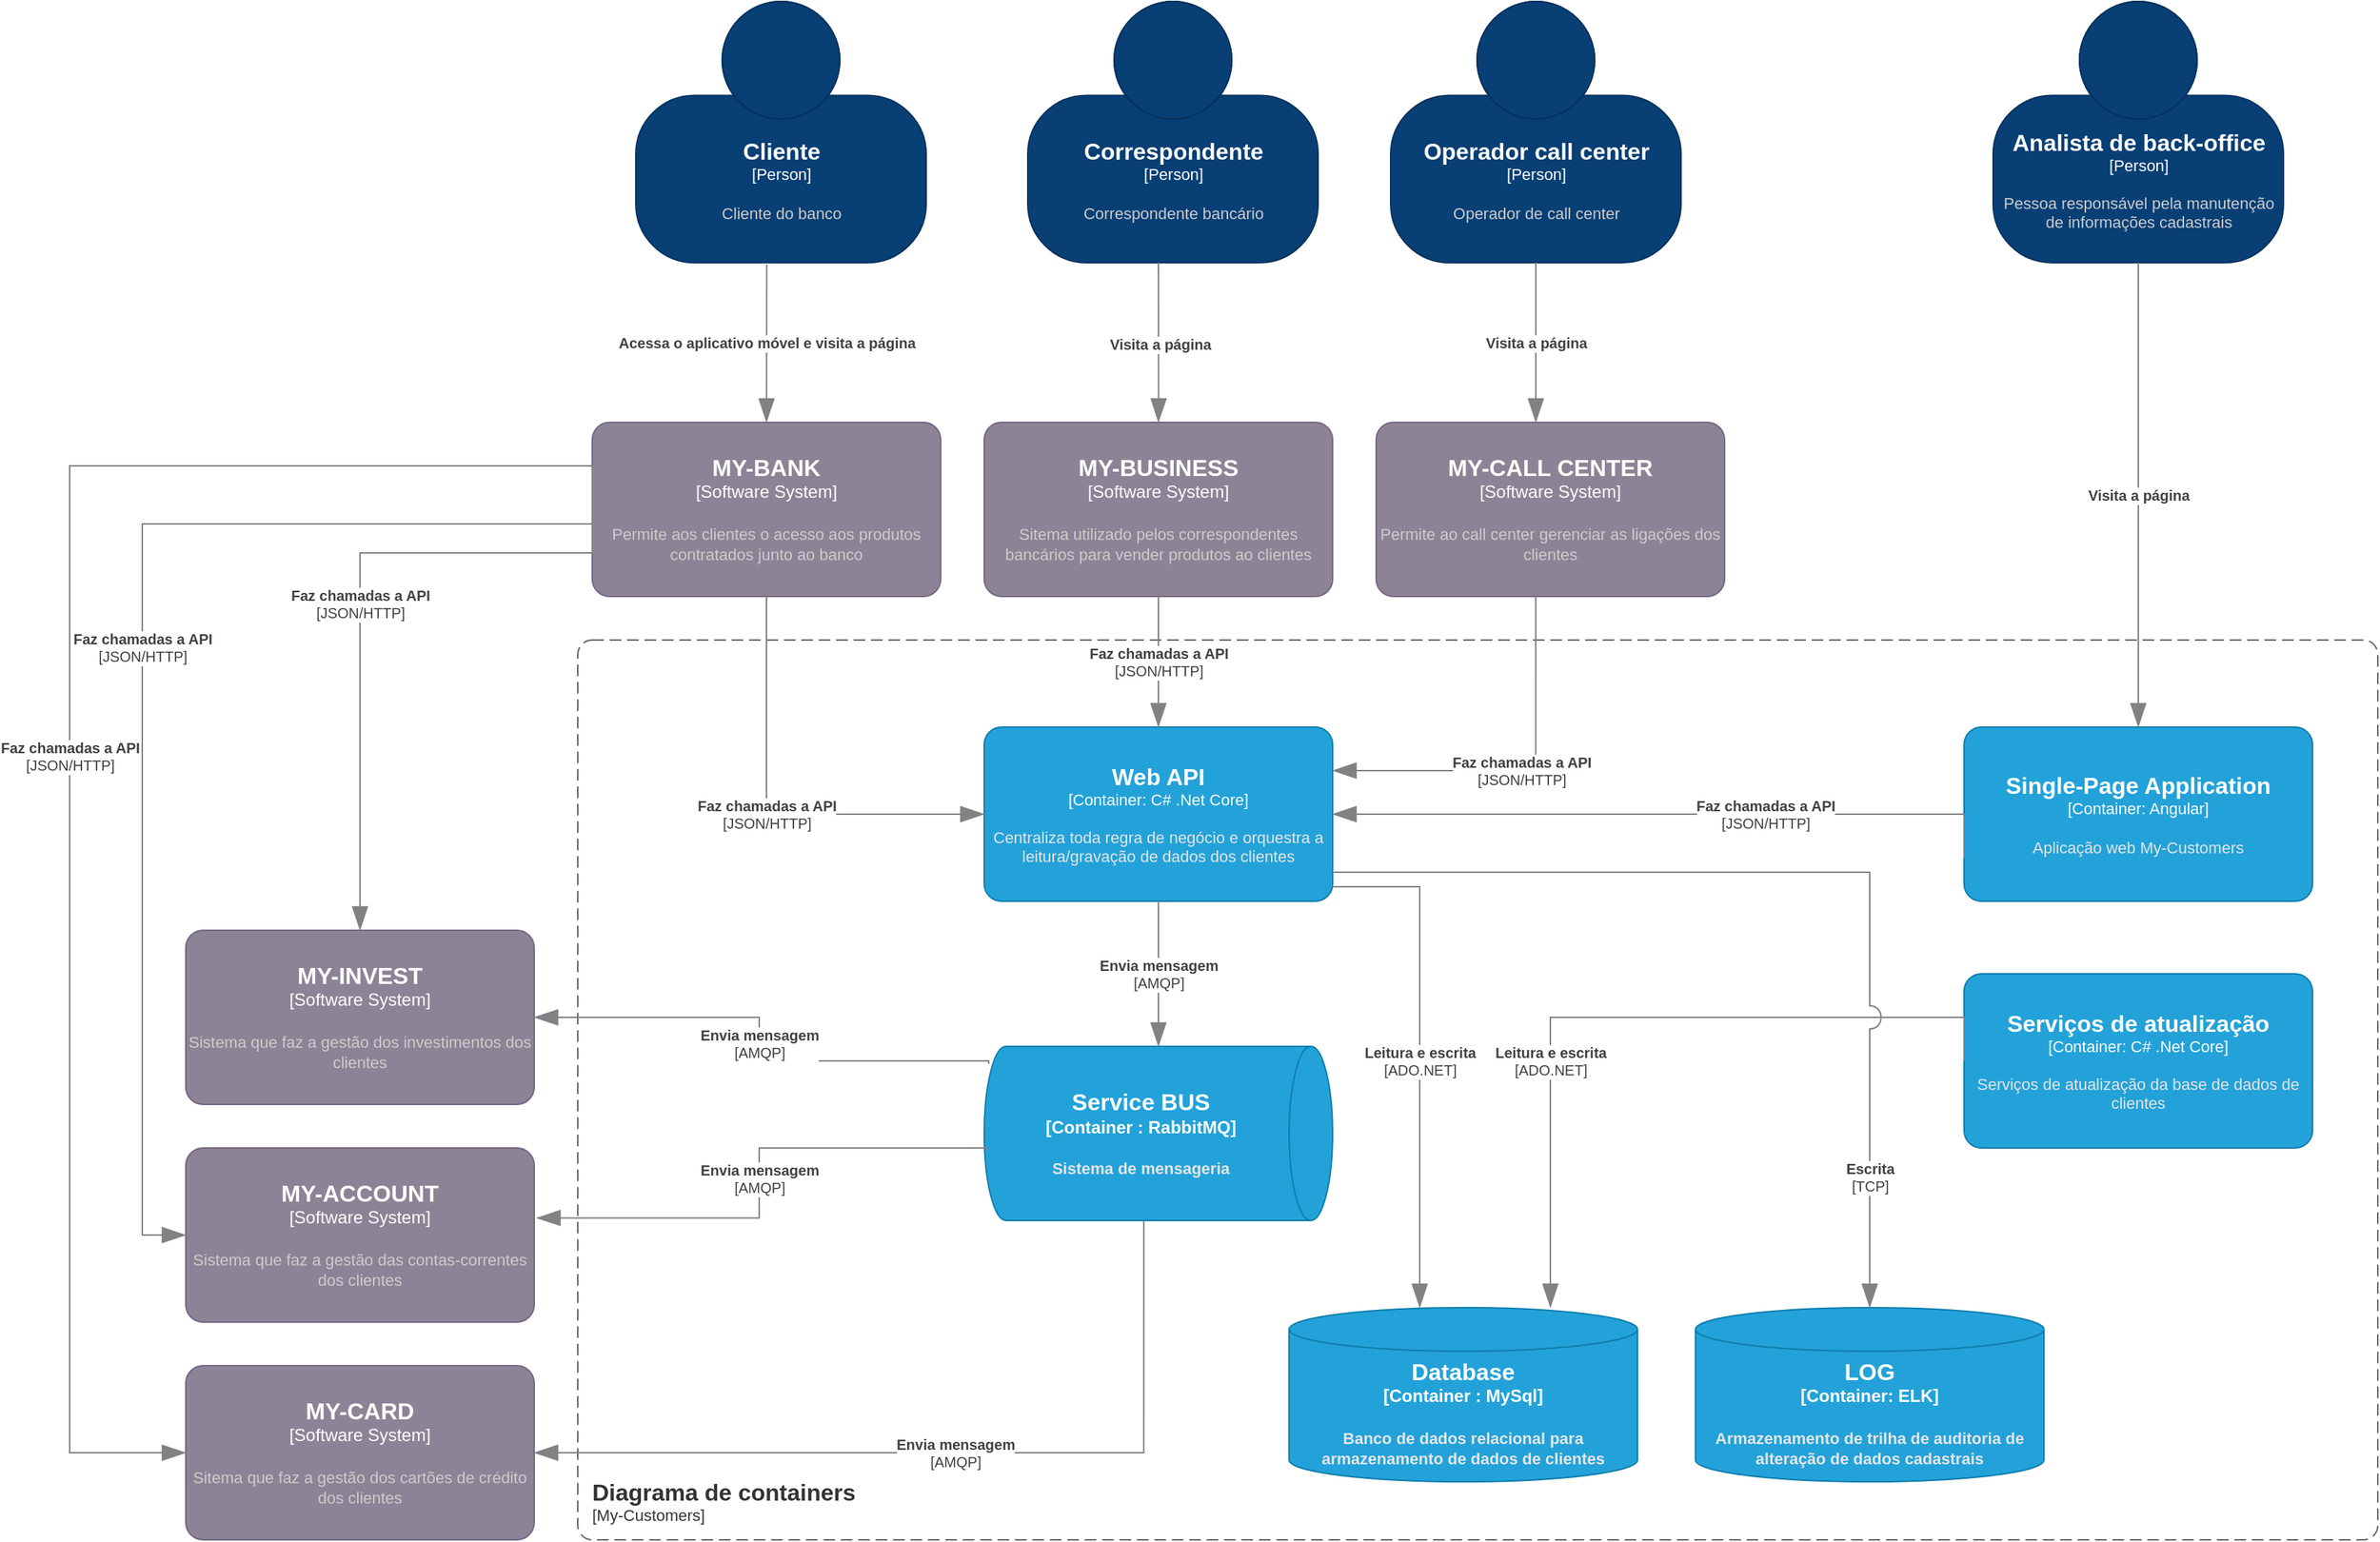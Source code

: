 <mxfile version="17.2.4" type="device"><diagram id="9oXVNt-VsmFm_445WyCn" name="Page-1"><mxGraphModel dx="2512" dy="1965" grid="1" gridSize="10" guides="1" tooltips="1" connect="1" arrows="1" fold="1" page="1" pageScale="1" pageWidth="850" pageHeight="1100" math="0" shadow="0"><root><mxCell id="0"/><mxCell id="1" parent="0"/><object placeholders="1" c4Name="Diagrama de containers" c4Type="ContainerScopeBoundary" c4Application="My-Customers" label="&lt;font style=&quot;font-size: 16px&quot;&gt;&lt;b&gt;&lt;div style=&quot;text-align: left&quot;&gt;%c4Name%&lt;/div&gt;&lt;/b&gt;&lt;/font&gt;&lt;div style=&quot;text-align: left&quot;&gt;[%c4Application%]&lt;/div&gt;" id="f3MrkAFLjVXgGX73YaQv-1"><mxCell style="rounded=1;fontSize=11;whiteSpace=wrap;html=1;dashed=1;arcSize=20;fillColor=none;strokeColor=#666666;fontColor=#333333;labelBackgroundColor=none;align=left;verticalAlign=bottom;labelBorderColor=none;spacingTop=0;spacing=10;dashPattern=8 4;metaEdit=1;rotatable=0;perimeter=rectanglePerimeter;noLabel=0;labelPadding=0;allowArrows=0;connectable=0;expand=0;recursiveResize=0;editable=1;pointerEvents=0;absoluteArcSize=1;points=[[0.25,0,0],[0.5,0,0],[0.75,0,0],[1,0.25,0],[1,0.5,0],[1,0.75,0],[0.75,1,0],[0.5,1,0],[0.25,1,0],[0,0.75,0],[0,0.5,0],[0,0.25,0]];" parent="1" vertex="1"><mxGeometry x="80" y="30" width="1240" height="620" as="geometry"/></mxCell></object><object placeholders="1" c4Name="Web API" c4Type="Container" c4Technology="C# .Net Core" c4Description="Centraliza toda regra de negócio e orquestra a leitura/gravação de dados dos clientes" label="&lt;font style=&quot;font-size: 16px&quot;&gt;&lt;b&gt;%c4Name%&lt;/b&gt;&lt;/font&gt;&lt;div&gt;[%c4Type%: %c4Technology%]&lt;/div&gt;&lt;br&gt;&lt;div&gt;&lt;font style=&quot;font-size: 11px&quot;&gt;&lt;font color=&quot;#E6E6E6&quot;&gt;%c4Description%&lt;/font&gt;&lt;/div&gt;" id="f3MrkAFLjVXgGX73YaQv-2"><mxCell style="rounded=1;whiteSpace=wrap;html=1;fontSize=11;labelBackgroundColor=none;fillColor=#23A2D9;fontColor=#ffffff;align=center;arcSize=10;strokeColor=#0E7DAD;metaEdit=1;resizable=0;points=[[0.25,0,0],[0.5,0,0],[0.75,0,0],[1,0.25,0],[1,0.5,0],[1,0.75,0],[0.75,1,0],[0.5,1,0],[0.25,1,0],[0,0.75,0],[0,0.5,0],[0,0.25,0]];" parent="1" vertex="1"><mxGeometry x="360" y="90" width="240" height="120" as="geometry"/></mxCell></object><object placeholders="1" c4Name="Single-Page Application" c4Type="Container" c4Technology="Angular" c4Description="Aplicação web My-Customers" label="&lt;font style=&quot;font-size: 16px&quot;&gt;&lt;b&gt;%c4Name%&lt;/b&gt;&lt;/font&gt;&lt;div&gt;[%c4Type%: %c4Technology%]&lt;/div&gt;&lt;br&gt;&lt;div&gt;&lt;font style=&quot;font-size: 11px&quot;&gt;&lt;font color=&quot;#E6E6E6&quot;&gt;%c4Description%&lt;/font&gt;&lt;/div&gt;" id="f3MrkAFLjVXgGX73YaQv-3"><mxCell style="rounded=1;whiteSpace=wrap;html=1;fontSize=11;labelBackgroundColor=none;fillColor=#23A2D9;fontColor=#ffffff;align=center;arcSize=10;strokeColor=#0E7DAD;metaEdit=1;resizable=0;points=[[0.25,0,0],[0.5,0,0],[0.75,0,0],[1,0.25,0],[1,0.5,0],[1,0.75,0],[0.75,1,0],[0.5,1,0],[0.25,1,0],[0,0.75,0],[0,0.5,0],[0,0.25,0]];" parent="1" vertex="1"><mxGeometry x="1035" y="90" width="240" height="120" as="geometry"/></mxCell></object><object placeholders="1" c4Name="Serviços de atualização" c4Type="Container" c4Technology="C# .Net Core" c4Description="Serviços de atualização da base de dados de clientes" label="&lt;font style=&quot;font-size: 16px&quot;&gt;&lt;b&gt;%c4Name%&lt;/b&gt;&lt;/font&gt;&lt;div&gt;[%c4Type%: %c4Technology%]&lt;/div&gt;&lt;br&gt;&lt;div&gt;&lt;font style=&quot;font-size: 11px&quot;&gt;&lt;font color=&quot;#E6E6E6&quot;&gt;%c4Description%&lt;/font&gt;&lt;/div&gt;" id="f3MrkAFLjVXgGX73YaQv-4"><mxCell style="rounded=1;whiteSpace=wrap;html=1;fontSize=11;labelBackgroundColor=none;fillColor=#23A2D9;fontColor=#ffffff;align=center;arcSize=10;strokeColor=#0E7DAD;metaEdit=1;resizable=0;points=[[0.25,0,0],[0.5,0,0],[0.75,0,0],[1,0.25,0],[1,0.5,0],[1,0.75,0],[0.75,1,0],[0.5,1,0],[0.25,1,0],[0,0.75,0],[0,0.5,0],[0,0.25,0]];" parent="1" vertex="1"><mxGeometry x="1035" y="260" width="240" height="120" as="geometry"/></mxCell></object><object placeholders="1" c4Type="Service BUS" c4Container="Container " c4Technology="RabbitMQ" c4Description="Sistema de mensageria" label="&lt;font style=&quot;font-size: 16px&quot;&gt;&lt;b&gt;%c4Type%&lt;/font&gt;&lt;div&gt;[%c4Container%:&amp;nbsp;%c4Technology%]&lt;/div&gt;&lt;br&gt;&lt;div&gt;&lt;font style=&quot;font-size: 11px&quot;&gt;&lt;font color=&quot;#E6E6E6&quot;&gt;%c4Description%&lt;/font&gt;&lt;/div&gt;" id="f3MrkAFLjVXgGX73YaQv-6"><mxCell style="shape=cylinder3;size=15;direction=south;whiteSpace=wrap;html=1;boundedLbl=1;rounded=0;labelBackgroundColor=none;fillColor=#23A2D9;fontSize=12;fontColor=#ffffff;align=center;strokeColor=#0E7DAD;metaEdit=1;points=[[0.5,0,0],[1,0.25,0],[1,0.5,0],[1,0.75,0],[0.5,1,0],[0,0.75,0],[0,0.5,0],[0,0.25,0]];resizable=0;" parent="1" vertex="1"><mxGeometry x="360" y="310" width="240" height="120" as="geometry"/></mxCell></object><object placeholders="1" c4Type="Database" c4Container="Container " c4Technology="MySql" c4Description="Banco de dados relacional para armazenamento de dados de clientes" label="&lt;font style=&quot;font-size: 16px&quot;&gt;&lt;b&gt;%c4Type%&lt;/font&gt;&lt;div&gt;[%c4Container%:&amp;nbsp;%c4Technology%]&lt;/div&gt;&lt;br&gt;&lt;div&gt;&lt;font style=&quot;font-size: 11px&quot;&gt;&lt;font color=&quot;#E6E6E6&quot;&gt;%c4Description%&lt;/font&gt;&lt;/div&gt;" id="f3MrkAFLjVXgGX73YaQv-7"><mxCell style="shape=cylinder3;size=15;whiteSpace=wrap;html=1;boundedLbl=1;rounded=0;labelBackgroundColor=none;fillColor=#23A2D9;fontSize=12;fontColor=#ffffff;align=center;strokeColor=#0E7DAD;metaEdit=1;points=[[0.5,0,0],[1,0.25,0],[1,0.5,0],[1,0.75,0],[0.5,1,0],[0,0.75,0],[0,0.5,0],[0,0.25,0]];resizable=0;" parent="1" vertex="1"><mxGeometry x="570" y="490" width="240" height="120" as="geometry"/></mxCell></object><object placeholders="1" c4Name="Cliente" c4Type="Person" c4Description="Cliente do banco" label="&lt;font style=&quot;font-size: 16px&quot;&gt;&lt;b&gt;%c4Name%&lt;/b&gt;&lt;/font&gt;&lt;div&gt;[%c4Type%]&lt;/div&gt;&lt;br&gt;&lt;div&gt;&lt;font style=&quot;font-size: 11px&quot;&gt;&lt;font color=&quot;#cccccc&quot;&gt;%c4Description%&lt;/font&gt;&lt;/div&gt;" id="f3MrkAFLjVXgGX73YaQv-8"><mxCell style="html=1;fontSize=11;dashed=0;whitespace=wrap;fillColor=#083F75;strokeColor=#06315C;fontColor=#ffffff;shape=mxgraph.c4.person2;align=center;metaEdit=1;points=[[0.5,0,0],[1,0.5,0],[1,0.75,0],[0.75,1,0],[0.5,1,0],[0.25,1,0],[0,0.75,0],[0,0.5,0]];resizable=0;" parent="1" vertex="1"><mxGeometry x="120" y="-410" width="200" height="180" as="geometry"/></mxCell></object><object placeholders="1" c4Name="MY-BANK" c4Type="Software System" c4Description="Permite aos clientes o acesso aos produtos contratados junto ao banco " label="&lt;font style=&quot;font-size: 16px&quot;&gt;&lt;b&gt;%c4Name%&lt;/b&gt;&lt;/font&gt;&lt;div&gt;[%c4Type%]&lt;/div&gt;&lt;br&gt;&lt;div&gt;&lt;font style=&quot;font-size: 11px&quot;&gt;&lt;font color=&quot;#cccccc&quot;&gt;%c4Description%&lt;/font&gt;&lt;/div&gt;" id="f3MrkAFLjVXgGX73YaQv-9"><mxCell style="rounded=1;whiteSpace=wrap;html=1;labelBackgroundColor=none;fillColor=#8C8496;fontColor=#ffffff;align=center;arcSize=10;strokeColor=#736782;metaEdit=1;resizable=0;points=[[0.25,0,0],[0.5,0,0],[0.75,0,0],[1,0.25,0],[1,0.5,0],[1,0.75,0],[0.75,1,0],[0.5,1,0],[0.25,1,0],[0,0.75,0],[0,0.5,0],[0,0.25,0]];" parent="1" vertex="1"><mxGeometry x="90" y="-120" width="240" height="120" as="geometry"/></mxCell></object><object placeholders="1" c4Name="Analista de back-office" c4Type="Person" c4Description="Pessoa responsável pela manutenção &#10;de informações cadastrais" label="&lt;font style=&quot;font-size: 16px&quot;&gt;&lt;b&gt;%c4Name%&lt;/b&gt;&lt;/font&gt;&lt;div&gt;[%c4Type%]&lt;/div&gt;&lt;br&gt;&lt;div&gt;&lt;font style=&quot;font-size: 11px&quot;&gt;&lt;font color=&quot;#cccccc&quot;&gt;%c4Description%&lt;/font&gt;&lt;/div&gt;" id="f3MrkAFLjVXgGX73YaQv-12"><mxCell style="html=1;fontSize=11;dashed=0;whitespace=wrap;fillColor=#083F75;strokeColor=#06315C;fontColor=#ffffff;shape=mxgraph.c4.person2;align=center;metaEdit=1;points=[[0.5,0,0],[1,0.5,0],[1,0.75,0],[0.75,1,0],[0.5,1,0],[0.25,1,0],[0,0.75,0],[0,0.5,0]];resizable=0;" parent="1" vertex="1"><mxGeometry x="1055" y="-410" width="200" height="180" as="geometry"/></mxCell></object><object placeholders="1" c4Type="Relationship" c4Description="Visita a página" label="&lt;div style=&quot;text-align: left&quot;&gt;&lt;div style=&quot;text-align: center&quot;&gt;&lt;b&gt;%c4Description%&lt;/b&gt;&lt;/div&gt;" id="f3MrkAFLjVXgGX73YaQv-13"><mxCell style="endArrow=blockThin;html=1;fontSize=10;fontColor=#404040;strokeWidth=1;endFill=1;strokeColor=#828282;elbow=vertical;metaEdit=1;endSize=14;startSize=14;jumpStyle=arc;jumpSize=16;rounded=0;edgeStyle=orthogonalEdgeStyle;exitX=0.5;exitY=1;exitDx=0;exitDy=0;exitPerimeter=0;" parent="1" source="f3MrkAFLjVXgGX73YaQv-12" target="f3MrkAFLjVXgGX73YaQv-3" edge="1"><mxGeometry width="240" relative="1" as="geometry"><mxPoint x="500" y="-140" as="sourcePoint"/><mxPoint x="530" y="150" as="targetPoint"/></mxGeometry></mxCell></object><object placeholders="1" c4Name="Correspondente" c4Type="Person" c4Description="Correspondente bancário" label="&lt;font style=&quot;font-size: 16px&quot;&gt;&lt;b&gt;%c4Name%&lt;/b&gt;&lt;/font&gt;&lt;div&gt;[%c4Type%]&lt;/div&gt;&lt;br&gt;&lt;div&gt;&lt;font style=&quot;font-size: 11px&quot;&gt;&lt;font color=&quot;#cccccc&quot;&gt;%c4Description%&lt;/font&gt;&lt;/div&gt;" id="f3MrkAFLjVXgGX73YaQv-14"><mxCell style="html=1;fontSize=11;dashed=0;whitespace=wrap;fillColor=#083F75;strokeColor=#06315C;fontColor=#ffffff;shape=mxgraph.c4.person2;align=center;metaEdit=1;points=[[0.5,0,0],[1,0.5,0],[1,0.75,0],[0.75,1,0],[0.5,1,0],[0.25,1,0],[0,0.75,0],[0,0.5,0]];resizable=0;" parent="1" vertex="1"><mxGeometry x="390" y="-410" width="200" height="180" as="geometry"/></mxCell></object><object placeholders="1" c4Name="MY-BUSINESS" c4Type="Software System" c4Description="Sitema utilizado pelos correspondentes bancários para vender produtos ao clientes" label="&lt;font style=&quot;font-size: 16px&quot;&gt;&lt;b&gt;%c4Name%&lt;/b&gt;&lt;/font&gt;&lt;div&gt;[%c4Type%]&lt;/div&gt;&lt;br&gt;&lt;div&gt;&lt;font style=&quot;font-size: 11px&quot;&gt;&lt;font color=&quot;#cccccc&quot;&gt;%c4Description%&lt;/font&gt;&lt;/div&gt;" id="f3MrkAFLjVXgGX73YaQv-15"><mxCell style="rounded=1;whiteSpace=wrap;html=1;labelBackgroundColor=none;fillColor=#8C8496;fontColor=#ffffff;align=center;arcSize=10;strokeColor=#736782;metaEdit=1;resizable=0;points=[[0.25,0,0],[0.5,0,0],[0.75,0,0],[1,0.25,0],[1,0.5,0],[1,0.75,0],[0.75,1,0],[0.5,1,0],[0.25,1,0],[0,0.75,0],[0,0.5,0],[0,0.25,0]];" parent="1" vertex="1"><mxGeometry x="360" y="-120" width="240" height="120" as="geometry"/></mxCell></object><object placeholders="1" c4Type="Relationship" c4Description="Visita a página" label="&lt;div style=&quot;text-align: left&quot;&gt;&lt;div style=&quot;text-align: center&quot;&gt;&lt;b&gt;%c4Description%&lt;/b&gt;&lt;/div&gt;" id="f3MrkAFLjVXgGX73YaQv-16"><mxCell style="endArrow=blockThin;html=1;fontSize=10;fontColor=#404040;strokeWidth=1;endFill=1;strokeColor=#828282;elbow=vertical;metaEdit=1;endSize=14;startSize=14;jumpStyle=arc;jumpSize=16;rounded=0;edgeStyle=orthogonalEdgeStyle;entryX=0.5;entryY=0;entryDx=0;entryDy=0;entryPerimeter=0;" parent="1" target="f3MrkAFLjVXgGX73YaQv-15" edge="1"><mxGeometry width="240" relative="1" as="geometry"><mxPoint x="480" y="-230" as="sourcePoint"/><mxPoint x="479.29" y="-140" as="targetPoint"/></mxGeometry></mxCell></object><object placeholders="1" c4Type="Relationship" c4Description="Acessa o aplicativo móvel e visita a página" label="&lt;div style=&quot;text-align: left&quot;&gt;&lt;div style=&quot;text-align: center&quot;&gt;&lt;b&gt;%c4Description%&lt;/b&gt;&lt;/div&gt;" id="f3MrkAFLjVXgGX73YaQv-18"><mxCell style="endArrow=blockThin;html=1;fontSize=10;fontColor=#404040;strokeWidth=1;endFill=1;strokeColor=#828282;elbow=vertical;metaEdit=1;endSize=14;startSize=14;jumpStyle=arc;jumpSize=16;rounded=0;edgeStyle=orthogonalEdgeStyle;entryX=0.5;entryY=0;entryDx=0;entryDy=0;entryPerimeter=0;exitX=0.451;exitY=1.006;exitDx=0;exitDy=0;exitPerimeter=0;" parent="1" source="f3MrkAFLjVXgGX73YaQv-8" target="f3MrkAFLjVXgGX73YaQv-9" edge="1"><mxGeometry width="240" relative="1" as="geometry"><mxPoint x="210" y="-330" as="sourcePoint"/><mxPoint x="425" y="-210" as="targetPoint"/></mxGeometry></mxCell></object><object placeholders="1" c4Name="Operador call center" c4Type="Person" c4Description="Operador de call center" label="&lt;font style=&quot;font-size: 16px&quot;&gt;&lt;b&gt;%c4Name%&lt;/b&gt;&lt;/font&gt;&lt;div&gt;[%c4Type%]&lt;/div&gt;&lt;br&gt;&lt;div&gt;&lt;font style=&quot;font-size: 11px&quot;&gt;&lt;font color=&quot;#cccccc&quot;&gt;%c4Description%&lt;/font&gt;&lt;/div&gt;" id="f3MrkAFLjVXgGX73YaQv-19"><mxCell style="html=1;fontSize=11;dashed=0;whitespace=wrap;fillColor=#083F75;strokeColor=#06315C;fontColor=#ffffff;shape=mxgraph.c4.person2;align=center;metaEdit=1;points=[[0.5,0,0],[1,0.5,0],[1,0.75,0],[0.75,1,0],[0.5,1,0],[0.25,1,0],[0,0.75,0],[0,0.5,0]];resizable=0;" parent="1" vertex="1"><mxGeometry x="640" y="-410" width="200" height="180" as="geometry"/></mxCell></object><object placeholders="1" c4Name="MY-CALL CENTER" c4Type="Software System" c4Description="Permite ao call center gerenciar as ligações dos clientes" label="&lt;font style=&quot;font-size: 16px&quot;&gt;&lt;b&gt;%c4Name%&lt;/b&gt;&lt;/font&gt;&lt;div&gt;[%c4Type%]&lt;/div&gt;&lt;br&gt;&lt;div&gt;&lt;font style=&quot;font-size: 11px&quot;&gt;&lt;font color=&quot;#cccccc&quot;&gt;%c4Description%&lt;/font&gt;&lt;/div&gt;" id="f3MrkAFLjVXgGX73YaQv-20"><mxCell style="rounded=1;whiteSpace=wrap;html=1;labelBackgroundColor=none;fillColor=#8C8496;fontColor=#ffffff;align=center;arcSize=10;strokeColor=#736782;metaEdit=1;resizable=0;points=[[0.25,0,0],[0.5,0,0],[0.75,0,0],[1,0.25,0],[1,0.5,0],[1,0.75,0],[0.75,1,0],[0.5,1,0],[0.25,1,0],[0,0.75,0],[0,0.5,0],[0,0.25,0]];" parent="1" vertex="1"><mxGeometry x="630" y="-120" width="240" height="120" as="geometry"/></mxCell></object><object placeholders="1" c4Type="Relationship" c4Description="Visita a página" label="&lt;div style=&quot;text-align: left&quot;&gt;&lt;div style=&quot;text-align: center&quot;&gt;&lt;b&gt;%c4Description%&lt;/b&gt;&lt;/div&gt;" id="f3MrkAFLjVXgGX73YaQv-21"><mxCell style="endArrow=blockThin;html=1;fontSize=10;fontColor=#404040;strokeWidth=1;endFill=1;strokeColor=#828282;elbow=vertical;metaEdit=1;endSize=14;startSize=14;jumpStyle=arc;jumpSize=16;rounded=0;edgeStyle=orthogonalEdgeStyle;exitX=0.5;exitY=1;exitDx=0;exitDy=0;exitPerimeter=0;" parent="1" source="f3MrkAFLjVXgGX73YaQv-19" target="f3MrkAFLjVXgGX73YaQv-20" edge="1"><mxGeometry width="240" relative="1" as="geometry"><mxPoint x="780" y="-10" as="sourcePoint"/><mxPoint x="1020" y="-10" as="targetPoint"/><Array as="points"><mxPoint x="740" y="-160"/><mxPoint x="740" y="-160"/></Array></mxGeometry></mxCell></object><object placeholders="1" c4Type="Relationship" c4Technology="JSON/HTTP" c4Description="Faz chamadas a API" label="&lt;div style=&quot;text-align: left&quot;&gt;&lt;div style=&quot;text-align: center&quot;&gt;&lt;b&gt;%c4Description%&lt;/b&gt;&lt;/div&gt;&lt;div style=&quot;text-align: center&quot;&gt;[%c4Technology%]&lt;/div&gt;&lt;/div&gt;" id="f3MrkAFLjVXgGX73YaQv-27"><mxCell style="endArrow=blockThin;html=1;fontSize=10;fontColor=#404040;strokeWidth=1;endFill=1;strokeColor=#828282;elbow=vertical;metaEdit=1;endSize=14;startSize=14;jumpStyle=arc;jumpSize=16;rounded=0;edgeStyle=orthogonalEdgeStyle;entryX=0;entryY=0.5;entryDx=0;entryDy=0;entryPerimeter=0;exitX=0.5;exitY=1;exitDx=0;exitDy=0;exitPerimeter=0;" parent="1" source="f3MrkAFLjVXgGX73YaQv-9" target="f3MrkAFLjVXgGX73YaQv-2" edge="1"><mxGeometry width="240" relative="1" as="geometry"><mxPoint x="100" y="199.29" as="sourcePoint"/><mxPoint x="340" y="199.29" as="targetPoint"/></mxGeometry></mxCell></object><object placeholders="1" c4Type="Relationship" c4Technology="JSON/HTTP" c4Description="Faz chamadas a API" label="&lt;div style=&quot;text-align: left&quot;&gt;&lt;div style=&quot;text-align: center&quot;&gt;&lt;b&gt;%c4Description%&lt;/b&gt;&lt;/div&gt;&lt;div style=&quot;text-align: center&quot;&gt;[%c4Technology%]&lt;/div&gt;&lt;/div&gt;" id="f3MrkAFLjVXgGX73YaQv-29"><mxCell style="endArrow=blockThin;html=1;fontSize=10;fontColor=#404040;strokeWidth=1;endFill=1;strokeColor=#828282;elbow=vertical;metaEdit=1;endSize=14;startSize=14;jumpStyle=arc;jumpSize=16;rounded=0;edgeStyle=orthogonalEdgeStyle;entryX=0.5;entryY=0;entryDx=0;entryDy=0;entryPerimeter=0;exitX=0.5;exitY=1;exitDx=0;exitDy=0;exitPerimeter=0;" parent="1" source="f3MrkAFLjVXgGX73YaQv-15" target="f3MrkAFLjVXgGX73YaQv-2" edge="1"><mxGeometry width="240" relative="1" as="geometry"><mxPoint x="450" y="80" as="sourcePoint"/><mxPoint x="690" y="80" as="targetPoint"/></mxGeometry></mxCell></object><object placeholders="1" c4Type="Relationship" c4Technology="JSON/HTTP" c4Description="Faz chamadas a API" label="&lt;div style=&quot;text-align: left&quot;&gt;&lt;div style=&quot;text-align: center&quot;&gt;&lt;b&gt;%c4Description%&lt;/b&gt;&lt;/div&gt;&lt;div style=&quot;text-align: center&quot;&gt;[%c4Technology%]&lt;/div&gt;&lt;/div&gt;" id="f3MrkAFLjVXgGX73YaQv-31"><mxCell style="endArrow=blockThin;html=1;fontSize=10;fontColor=#404040;strokeWidth=1;endFill=1;strokeColor=#828282;elbow=vertical;metaEdit=1;endSize=14;startSize=14;jumpStyle=arc;jumpSize=16;rounded=0;edgeStyle=orthogonalEdgeStyle;exitX=0.458;exitY=1;exitDx=0;exitDy=0;exitPerimeter=0;" parent="1" source="f3MrkAFLjVXgGX73YaQv-20" edge="1"><mxGeometry width="240" relative="1" as="geometry"><mxPoint x="740" y="100" as="sourcePoint"/><mxPoint x="600" y="120" as="targetPoint"/><Array as="points"><mxPoint x="740" y="120"/><mxPoint x="600" y="120"/></Array><mxPoint as="offset"/></mxGeometry></mxCell></object><object placeholders="1" c4Name="MY-INVEST" c4Type="Software System" c4Description="Sistema que faz a gestão dos investimentos dos clientes" label="&lt;font style=&quot;font-size: 16px&quot;&gt;&lt;b&gt;%c4Name%&lt;/b&gt;&lt;/font&gt;&lt;div&gt;[%c4Type%]&lt;/div&gt;&lt;br&gt;&lt;div&gt;&lt;font style=&quot;font-size: 11px&quot;&gt;&lt;font color=&quot;#cccccc&quot;&gt;%c4Description%&lt;/font&gt;&lt;/div&gt;" id="f3MrkAFLjVXgGX73YaQv-32"><mxCell style="rounded=1;whiteSpace=wrap;html=1;labelBackgroundColor=none;fillColor=#8C8496;fontColor=#ffffff;align=center;arcSize=10;strokeColor=#736782;metaEdit=1;resizable=0;points=[[0.25,0,0],[0.5,0,0],[0.75,0,0],[1,0.25,0],[1,0.5,0],[1,0.75,0],[0.75,1,0],[0.5,1,0],[0.25,1,0],[0,0.75,0],[0,0.5,0],[0,0.25,0]];" parent="1" vertex="1"><mxGeometry x="-190" y="230" width="240" height="120" as="geometry"/></mxCell></object><object placeholders="1" c4Name="MY-ACCOUNT" c4Type="Software System" c4Description="Sistema que faz a gestão das contas-correntes dos clientes" label="&lt;font style=&quot;font-size: 16px&quot;&gt;&lt;b&gt;%c4Name%&lt;/b&gt;&lt;/font&gt;&lt;div&gt;[%c4Type%]&lt;/div&gt;&lt;br&gt;&lt;div&gt;&lt;font style=&quot;font-size: 11px&quot;&gt;&lt;font color=&quot;#cccccc&quot;&gt;%c4Description%&lt;/font&gt;&lt;/div&gt;" id="f3MrkAFLjVXgGX73YaQv-33"><mxCell style="rounded=1;whiteSpace=wrap;html=1;labelBackgroundColor=none;fillColor=#8C8496;fontColor=#ffffff;align=center;arcSize=10;strokeColor=#736782;metaEdit=1;resizable=0;points=[[0.25,0,0],[0.5,0,0],[0.75,0,0],[1,0.25,0],[1,0.5,0],[1,0.75,0],[0.75,1,0],[0.5,1,0],[0.25,1,0],[0,0.75,0],[0,0.5,0],[0,0.25,0]];" parent="1" vertex="1"><mxGeometry x="-190" y="380" width="240" height="120" as="geometry"/></mxCell></object><object placeholders="1" c4Name="MY-CARD" c4Type="Software System" c4Description="Sitema que faz a gestão dos cartões de crédito dos clientes" label="&lt;font style=&quot;font-size: 16px&quot;&gt;&lt;b&gt;%c4Name%&lt;/b&gt;&lt;/font&gt;&lt;div&gt;[%c4Type%]&lt;/div&gt;&lt;br&gt;&lt;div&gt;&lt;font style=&quot;font-size: 11px&quot;&gt;&lt;font color=&quot;#cccccc&quot;&gt;%c4Description%&lt;/font&gt;&lt;/div&gt;" id="f3MrkAFLjVXgGX73YaQv-34"><mxCell style="rounded=1;whiteSpace=wrap;html=1;labelBackgroundColor=none;fillColor=#8C8496;fontColor=#ffffff;align=center;arcSize=10;strokeColor=#736782;metaEdit=1;resizable=0;points=[[0.25,0,0],[0.5,0,0],[0.75,0,0],[1,0.25,0],[1,0.5,0],[1,0.75,0],[0.75,1,0],[0.5,1,0],[0.25,1,0],[0,0.75,0],[0,0.5,0],[0,0.25,0]];" parent="1" vertex="1"><mxGeometry x="-190" y="530" width="240" height="120" as="geometry"/></mxCell></object><object placeholders="1" c4Type="Relationship" c4Technology="JSON/HTTP" c4Description="Faz chamadas a API" label="&lt;div style=&quot;text-align: left&quot;&gt;&lt;div style=&quot;text-align: center&quot;&gt;&lt;b&gt;%c4Description%&lt;/b&gt;&lt;/div&gt;&lt;div style=&quot;text-align: center&quot;&gt;[%c4Technology%]&lt;/div&gt;&lt;/div&gt;" id="f3MrkAFLjVXgGX73YaQv-35"><mxCell style="endArrow=blockThin;html=1;fontSize=10;fontColor=#404040;strokeWidth=1;endFill=1;strokeColor=#828282;elbow=vertical;metaEdit=1;endSize=14;startSize=14;jumpStyle=arc;jumpSize=16;rounded=0;edgeStyle=orthogonalEdgeStyle;entryX=0.5;entryY=0;entryDx=0;entryDy=0;entryPerimeter=0;exitX=0;exitY=0.5;exitDx=0;exitDy=0;exitPerimeter=0;" parent="1" source="f3MrkAFLjVXgGX73YaQv-9" target="f3MrkAFLjVXgGX73YaQv-32" edge="1"><mxGeometry width="240" relative="1" as="geometry"><mxPoint x="-200" y="-60" as="sourcePoint"/><mxPoint x="40" y="-60" as="targetPoint"/><Array as="points"><mxPoint x="90" y="-30"/><mxPoint x="-70" y="-30"/></Array></mxGeometry></mxCell></object><object placeholders="1" c4Type="Relationship" c4Technology="JSON/HTTP" c4Description="Faz chamadas a API" label="&lt;div style=&quot;text-align: left&quot;&gt;&lt;div style=&quot;text-align: center&quot;&gt;&lt;b&gt;%c4Description%&lt;/b&gt;&lt;/div&gt;&lt;div style=&quot;text-align: center&quot;&gt;[%c4Technology%]&lt;/div&gt;&lt;/div&gt;" id="f3MrkAFLjVXgGX73YaQv-36"><mxCell style="endArrow=blockThin;html=1;fontSize=10;fontColor=#404040;strokeWidth=1;endFill=1;strokeColor=#828282;elbow=vertical;metaEdit=1;endSize=14;startSize=14;jumpStyle=arc;jumpSize=16;rounded=0;edgeStyle=orthogonalEdgeStyle;exitX=0;exitY=0.75;exitDx=0;exitDy=0;exitPerimeter=0;" parent="1" source="f3MrkAFLjVXgGX73YaQv-3" target="f3MrkAFLjVXgGX73YaQv-2" edge="1"><mxGeometry x="-0.287" width="240" relative="1" as="geometry"><mxPoint x="750" y="210" as="sourcePoint"/><mxPoint x="990" y="210" as="targetPoint"/><Array as="points"><mxPoint x="1035" y="150"/></Array><mxPoint x="-1" as="offset"/></mxGeometry></mxCell></object><object placeholders="1" c4Type="Relationship" c4Technology="JSON/HTTP" c4Description="Faz chamadas a API" label="&lt;div style=&quot;text-align: left&quot;&gt;&lt;div style=&quot;text-align: center&quot;&gt;&lt;b&gt;%c4Description%&lt;/b&gt;&lt;/div&gt;&lt;div style=&quot;text-align: center&quot;&gt;[%c4Technology%]&lt;/div&gt;&lt;/div&gt;" id="f3MrkAFLjVXgGX73YaQv-37"><mxCell style="endArrow=blockThin;html=1;fontSize=10;fontColor=#404040;strokeWidth=1;endFill=1;strokeColor=#828282;elbow=vertical;metaEdit=1;endSize=14;startSize=14;jumpStyle=arc;jumpSize=16;rounded=0;edgeStyle=orthogonalEdgeStyle;exitX=0;exitY=0.25;exitDx=0;exitDy=0;exitPerimeter=0;entryX=0;entryY=0.5;entryDx=0;entryDy=0;entryPerimeter=0;" parent="1" source="f3MrkAFLjVXgGX73YaQv-9" target="f3MrkAFLjVXgGX73YaQv-33" edge="1"><mxGeometry width="240" relative="1" as="geometry"><mxPoint x="-260" y="-190" as="sourcePoint"/><mxPoint x="-20" y="-190" as="targetPoint"/><Array as="points"><mxPoint x="90" y="-50"/><mxPoint x="-220" y="-50"/><mxPoint x="-220" y="440"/></Array></mxGeometry></mxCell></object><object placeholders="1" c4Type="Relationship" c4Technology="JSON/HTTP" c4Description="Faz chamadas a API" label="&lt;div style=&quot;text-align: left&quot;&gt;&lt;div style=&quot;text-align: center&quot;&gt;&lt;b&gt;%c4Description%&lt;/b&gt;&lt;/div&gt;&lt;div style=&quot;text-align: center&quot;&gt;[%c4Technology%]&lt;/div&gt;&lt;/div&gt;" id="f3MrkAFLjVXgGX73YaQv-39"><mxCell style="endArrow=blockThin;html=1;fontSize=10;fontColor=#404040;strokeWidth=1;endFill=1;strokeColor=#828282;elbow=vertical;metaEdit=1;endSize=14;startSize=14;jumpStyle=arc;jumpSize=16;rounded=0;edgeStyle=orthogonalEdgeStyle;entryX=0;entryY=0.5;entryDx=0;entryDy=0;entryPerimeter=0;exitX=0;exitY=0.25;exitDx=0;exitDy=0;exitPerimeter=0;" parent="1" source="f3MrkAFLjVXgGX73YaQv-9" target="f3MrkAFLjVXgGX73YaQv-34" edge="1"><mxGeometry width="240" relative="1" as="geometry"><mxPoint x="-230" y="-110" as="sourcePoint"/><mxPoint x="10" y="-110" as="targetPoint"/><Array as="points"><mxPoint x="-270" y="-90"/><mxPoint x="-270" y="590"/></Array></mxGeometry></mxCell></object><object placeholders="1" c4Type="Relationship" c4Technology="AMQP" c4Description="Envia mensagem" label="&lt;div style=&quot;text-align: left&quot;&gt;&lt;div style=&quot;text-align: center&quot;&gt;&lt;b&gt;%c4Description%&lt;/b&gt;&lt;/div&gt;&lt;div style=&quot;text-align: center&quot;&gt;[%c4Technology%]&lt;/div&gt;&lt;/div&gt;" id="f3MrkAFLjVXgGX73YaQv-40"><mxCell style="endArrow=blockThin;html=1;fontSize=10;fontColor=#404040;strokeWidth=1;endFill=1;strokeColor=#828282;elbow=vertical;metaEdit=1;endSize=14;startSize=14;jumpStyle=arc;jumpSize=16;rounded=0;edgeStyle=orthogonalEdgeStyle;entryX=1;entryY=0.5;entryDx=0;entryDy=0;entryPerimeter=0;exitX=0.1;exitY=0.987;exitDx=0;exitDy=0;exitPerimeter=0;" parent="1" source="f3MrkAFLjVXgGX73YaQv-6" target="f3MrkAFLjVXgGX73YaQv-32" edge="1"><mxGeometry width="240" relative="1" as="geometry"><mxPoint x="490" y="350" as="sourcePoint"/><mxPoint x="150" y="330" as="targetPoint"/><Array as="points"><mxPoint x="363" y="320"/><mxPoint x="205" y="320"/><mxPoint x="205" y="290"/></Array></mxGeometry></mxCell></object><object placeholders="1" c4Type="Relationship" c4Technology="AMQP" c4Description="Envia mensagem" label="&lt;div style=&quot;text-align: left&quot;&gt;&lt;div style=&quot;text-align: center&quot;&gt;&lt;b&gt;%c4Description%&lt;/b&gt;&lt;/div&gt;&lt;div style=&quot;text-align: center&quot;&gt;[%c4Technology%]&lt;/div&gt;&lt;/div&gt;" id="f3MrkAFLjVXgGX73YaQv-41"><mxCell style="endArrow=blockThin;html=1;fontSize=10;fontColor=#404040;strokeWidth=1;endFill=1;strokeColor=#828282;elbow=vertical;metaEdit=1;endSize=14;startSize=14;jumpStyle=arc;jumpSize=16;rounded=0;edgeStyle=orthogonalEdgeStyle;entryX=1.007;entryY=0.402;entryDx=0;entryDy=0;entryPerimeter=0;exitX=0.6;exitY=0.991;exitDx=0;exitDy=0;exitPerimeter=0;" parent="1" source="f3MrkAFLjVXgGX73YaQv-6" target="f3MrkAFLjVXgGX73YaQv-33" edge="1"><mxGeometry width="240" relative="1" as="geometry"><mxPoint x="340" y="380" as="sourcePoint"/><mxPoint x="460" y="430" as="targetPoint"/><Array as="points"><mxPoint x="362" y="380"/><mxPoint x="205" y="380"/><mxPoint x="205" y="428"/></Array></mxGeometry></mxCell></object><object placeholders="1" c4Type="Relationship" c4Technology="AMQP" c4Description="Envia mensagem" label="&lt;div style=&quot;text-align: left&quot;&gt;&lt;div style=&quot;text-align: center&quot;&gt;&lt;b&gt;%c4Description%&lt;/b&gt;&lt;/div&gt;&lt;div style=&quot;text-align: center&quot;&gt;[%c4Technology%]&lt;/div&gt;&lt;/div&gt;" id="f3MrkAFLjVXgGX73YaQv-42"><mxCell style="endArrow=blockThin;html=1;fontSize=10;fontColor=#404040;strokeWidth=1;endFill=1;strokeColor=#828282;elbow=vertical;metaEdit=1;endSize=14;startSize=14;jumpStyle=arc;jumpSize=16;rounded=0;edgeStyle=orthogonalEdgeStyle;entryX=1;entryY=0.5;entryDx=0;entryDy=0;entryPerimeter=0;exitX=1;exitY=0.542;exitDx=0;exitDy=0;exitPerimeter=0;" parent="1" source="f3MrkAFLjVXgGX73YaQv-6" target="f3MrkAFLjVXgGX73YaQv-34" edge="1"><mxGeometry width="240" relative="1" as="geometry"><mxPoint x="456" y="460" as="sourcePoint"/><mxPoint x="425" y="540" as="targetPoint"/><Array as="points"><mxPoint x="470" y="590"/></Array></mxGeometry></mxCell></object><object placeholders="1" c4Type="Relationship" c4Technology="AMQP" c4Description="Envia mensagem" label="&lt;div style=&quot;text-align: left&quot;&gt;&lt;div style=&quot;text-align: center&quot;&gt;&lt;b&gt;%c4Description%&lt;/b&gt;&lt;/div&gt;&lt;div style=&quot;text-align: center&quot;&gt;[%c4Technology%]&lt;/div&gt;&lt;/div&gt;" id="f3MrkAFLjVXgGX73YaQv-43"><mxCell style="endArrow=blockThin;html=1;fontSize=10;fontColor=#404040;strokeWidth=1;endFill=1;strokeColor=#828282;elbow=vertical;metaEdit=1;endSize=14;startSize=14;jumpStyle=arc;jumpSize=16;rounded=0;edgeStyle=orthogonalEdgeStyle;exitX=0.5;exitY=1;exitDx=0;exitDy=0;exitPerimeter=0;" parent="1" source="f3MrkAFLjVXgGX73YaQv-2" target="f3MrkAFLjVXgGX73YaQv-6" edge="1"><mxGeometry width="240" relative="1" as="geometry"><mxPoint x="500" y="250" as="sourcePoint"/><mxPoint x="700" y="240" as="targetPoint"/><Array as="points"><mxPoint x="480" y="250"/><mxPoint x="480" y="250"/></Array></mxGeometry></mxCell></object><object placeholders="1" c4Type="Relationship" c4Technology="ADO.NET" c4Description="Leitura e escrita" label="&lt;div style=&quot;text-align: left&quot;&gt;&lt;div style=&quot;text-align: center&quot;&gt;&lt;b&gt;%c4Description%&lt;/b&gt;&lt;/div&gt;&lt;div style=&quot;text-align: center&quot;&gt;[%c4Technology%]&lt;/div&gt;&lt;/div&gt;" id="f3MrkAFLjVXgGX73YaQv-44"><mxCell style="endArrow=blockThin;html=1;fontSize=10;fontColor=#404040;strokeWidth=1;endFill=1;strokeColor=#828282;elbow=vertical;metaEdit=1;endSize=14;startSize=14;jumpStyle=arc;jumpSize=16;rounded=0;edgeStyle=orthogonalEdgeStyle;" parent="1" source="f3MrkAFLjVXgGX73YaQv-2" target="f3MrkAFLjVXgGX73YaQv-7" edge="1"><mxGeometry x="0.029" width="240" relative="1" as="geometry"><mxPoint x="600" y="240" as="sourcePoint"/><mxPoint x="840" y="190" as="targetPoint"/><Array as="points"><mxPoint x="660" y="200"/></Array><mxPoint as="offset"/></mxGeometry></mxCell></object><object placeholders="1" c4Type="Relationship" c4Technology="ADO.NET" c4Description="Leitura e escrita" label="&lt;div style=&quot;text-align: left&quot;&gt;&lt;div style=&quot;text-align: center&quot;&gt;&lt;b&gt;%c4Description%&lt;/b&gt;&lt;/div&gt;&lt;div style=&quot;text-align: center&quot;&gt;[%c4Technology%]&lt;/div&gt;&lt;/div&gt;" id="f3MrkAFLjVXgGX73YaQv-45"><mxCell style="endArrow=blockThin;html=1;fontSize=10;fontColor=#404040;strokeWidth=1;endFill=1;strokeColor=#828282;elbow=vertical;metaEdit=1;endSize=14;startSize=14;jumpStyle=arc;jumpSize=16;rounded=0;edgeStyle=orthogonalEdgeStyle;exitX=0;exitY=0.5;exitDx=0;exitDy=0;exitPerimeter=0;" parent="1" source="f3MrkAFLjVXgGX73YaQv-4" target="f3MrkAFLjVXgGX73YaQv-7" edge="1"><mxGeometry x="0.34" width="240" relative="1" as="geometry"><mxPoint x="920" y="440" as="sourcePoint"/><mxPoint x="760" y="440" as="targetPoint"/><Array as="points"><mxPoint x="1035" y="290"/><mxPoint x="750" y="290"/></Array><mxPoint as="offset"/></mxGeometry></mxCell></object><object placeholders="1" c4Type="LOG" c4Container="Container" c4Technology="ELK" c4Description="Armazenamento de trilha de auditoria de alteração de dados cadastrais" label="&lt;font style=&quot;font-size: 16px&quot;&gt;&lt;b&gt;%c4Type%&lt;/font&gt;&lt;div&gt;[%c4Container%:&amp;nbsp;%c4Technology%]&lt;/div&gt;&lt;br&gt;&lt;div&gt;&lt;font style=&quot;font-size: 11px&quot;&gt;&lt;font color=&quot;#E6E6E6&quot;&gt;%c4Description%&lt;/font&gt;&lt;/div&gt;" id="AfexiFy9ZaN1VCum_Unc-2"><mxCell style="shape=cylinder3;size=15;whiteSpace=wrap;html=1;boundedLbl=1;rounded=0;labelBackgroundColor=none;fillColor=#23A2D9;fontSize=12;fontColor=#ffffff;align=center;strokeColor=#0E7DAD;metaEdit=1;points=[[0.5,0,0],[1,0.25,0],[1,0.5,0],[1,0.75,0],[0.5,1,0],[0,0.75,0],[0,0.5,0],[0,0.25,0]];resizable=0;" parent="1" vertex="1"><mxGeometry x="850" y="490" width="240" height="120" as="geometry"/></mxCell></object><object placeholders="1" c4Type="Relationship" c4Technology="TCP" c4Description="Escrita" label="&lt;div style=&quot;text-align: left&quot;&gt;&lt;div style=&quot;text-align: center&quot;&gt;&lt;b&gt;%c4Description%&lt;/b&gt;&lt;/div&gt;&lt;div style=&quot;text-align: center&quot;&gt;[%c4Technology%]&lt;/div&gt;&lt;/div&gt;" id="AfexiFy9ZaN1VCum_Unc-3"><mxCell style="endArrow=blockThin;html=1;fontSize=10;fontColor=#404040;strokeWidth=1;endFill=1;strokeColor=#828282;elbow=vertical;metaEdit=1;endSize=14;startSize=14;jumpStyle=arc;jumpSize=16;rounded=0;edgeStyle=orthogonalEdgeStyle;entryX=0.5;entryY=0;entryDx=0;entryDy=0;entryPerimeter=0;" parent="1" target="AfexiFy9ZaN1VCum_Unc-2" edge="1"><mxGeometry x="0.731" width="240" relative="1" as="geometry"><mxPoint x="600" y="190" as="sourcePoint"/><mxPoint x="880" y="450" as="targetPoint"/><Array as="points"><mxPoint x="970" y="190"/><mxPoint x="970" y="490"/></Array><mxPoint as="offset"/></mxGeometry></mxCell></object></root></mxGraphModel></diagram></mxfile>